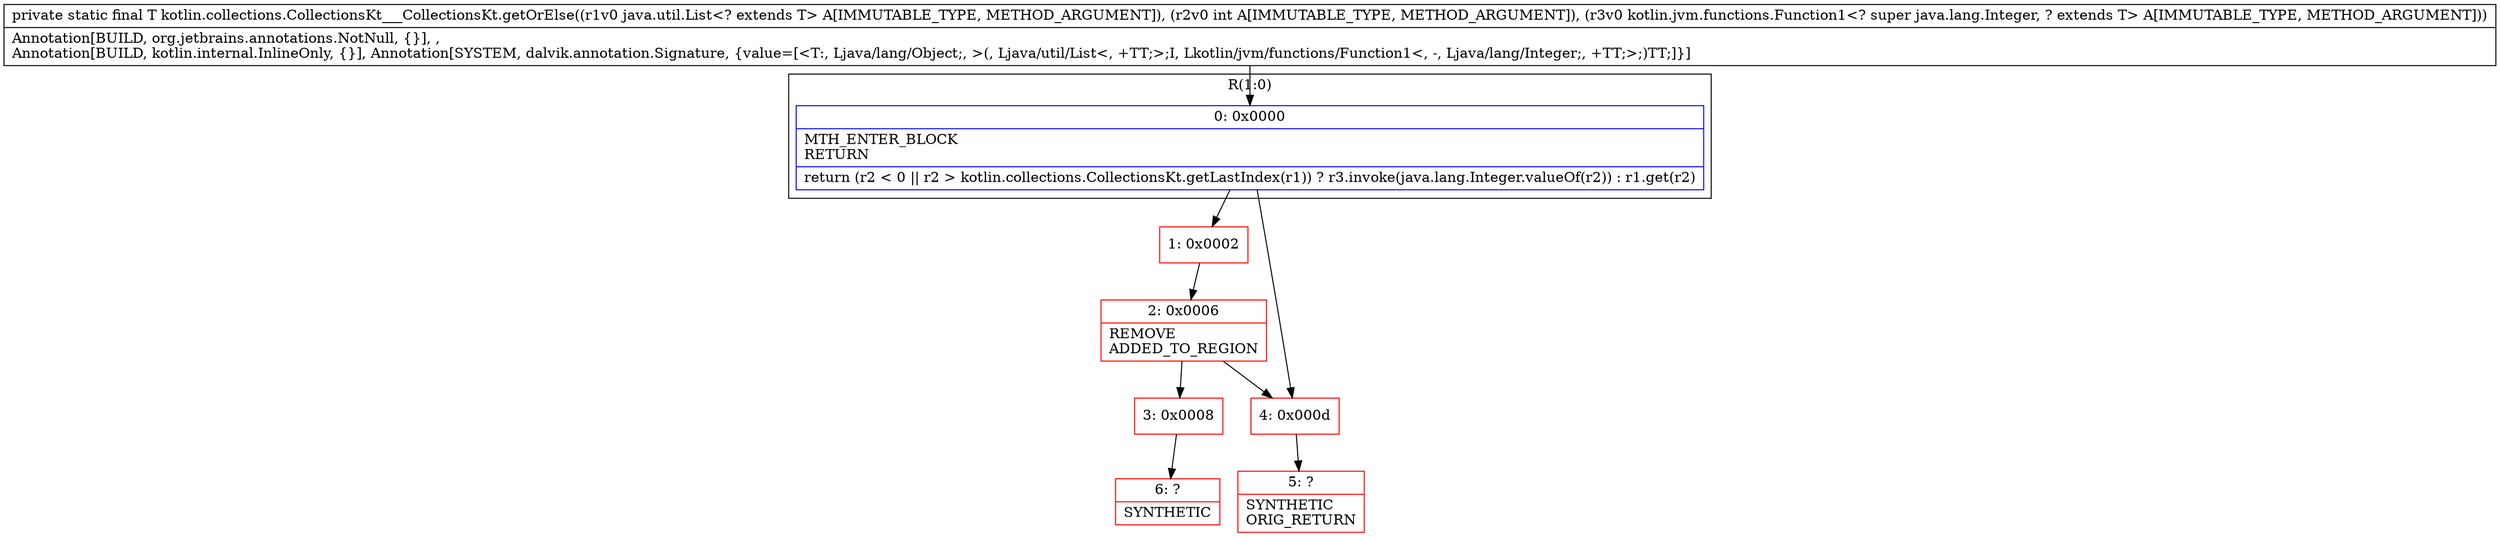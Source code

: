 digraph "CFG forkotlin.collections.CollectionsKt___CollectionsKt.getOrElse(Ljava\/util\/List;ILkotlin\/jvm\/functions\/Function1;)Ljava\/lang\/Object;" {
subgraph cluster_Region_844944679 {
label = "R(1:0)";
node [shape=record,color=blue];
Node_0 [shape=record,label="{0\:\ 0x0000|MTH_ENTER_BLOCK\lRETURN\l|return (r2 \< 0 \|\| r2 \> kotlin.collections.CollectionsKt.getLastIndex(r1)) ? r3.invoke(java.lang.Integer.valueOf(r2)) : r1.get(r2)\l}"];
}
Node_1 [shape=record,color=red,label="{1\:\ 0x0002}"];
Node_2 [shape=record,color=red,label="{2\:\ 0x0006|REMOVE\lADDED_TO_REGION\l}"];
Node_3 [shape=record,color=red,label="{3\:\ 0x0008}"];
Node_4 [shape=record,color=red,label="{4\:\ 0x000d}"];
Node_5 [shape=record,color=red,label="{5\:\ ?|SYNTHETIC\lORIG_RETURN\l}"];
Node_6 [shape=record,color=red,label="{6\:\ ?|SYNTHETIC\l}"];
MethodNode[shape=record,label="{private static final T kotlin.collections.CollectionsKt___CollectionsKt.getOrElse((r1v0 java.util.List\<? extends T\> A[IMMUTABLE_TYPE, METHOD_ARGUMENT]), (r2v0 int A[IMMUTABLE_TYPE, METHOD_ARGUMENT]), (r3v0 kotlin.jvm.functions.Function1\<? super java.lang.Integer, ? extends T\> A[IMMUTABLE_TYPE, METHOD_ARGUMENT]))  | Annotation[BUILD, org.jetbrains.annotations.NotNull, \{\}], , \lAnnotation[BUILD, kotlin.internal.InlineOnly, \{\}], Annotation[SYSTEM, dalvik.annotation.Signature, \{value=[\<T:, Ljava\/lang\/Object;, \>(, Ljava\/util\/List\<, +TT;\>;I, Lkotlin\/jvm\/functions\/Function1\<, \-, Ljava\/lang\/Integer;, +TT;\>;)TT;]\}]\l}"];
MethodNode -> Node_0;
Node_0 -> Node_1;
Node_0 -> Node_4;
Node_1 -> Node_2;
Node_2 -> Node_3;
Node_2 -> Node_4;
Node_3 -> Node_6;
Node_4 -> Node_5;
}

